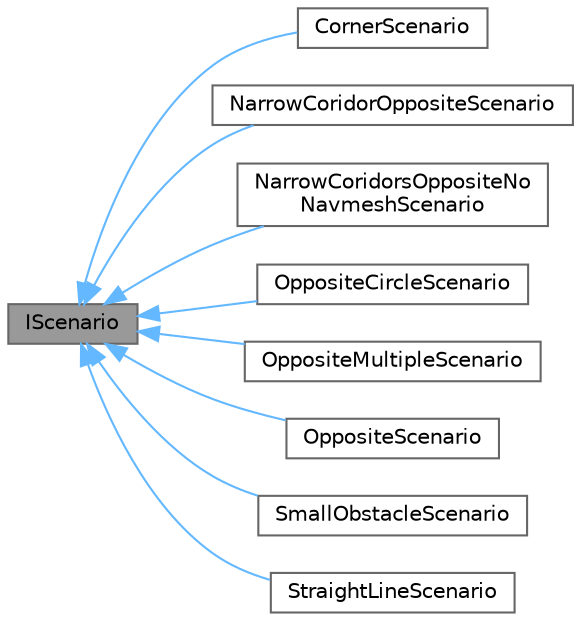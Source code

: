 digraph "IScenario"
{
 // LATEX_PDF_SIZE
  bgcolor="transparent";
  edge [fontname=Helvetica,fontsize=10,labelfontname=Helvetica,labelfontsize=10];
  node [fontname=Helvetica,fontsize=10,shape=box,height=0.2,width=0.4];
  rankdir="LR";
  Node1 [id="Node000001",label="IScenario",height=0.2,width=0.4,color="gray40", fillcolor="grey60", style="filled", fontcolor="black",tooltip="Defines interface for scenarios."];
  Node1 -> Node2 [id="edge1_Node000001_Node000002",dir="back",color="steelblue1",style="solid",tooltip=" "];
  Node2 [id="Node000002",label="CornerScenario",height=0.2,width=0.4,color="gray40", fillcolor="white", style="filled",URL="$class_corner_scenario.html",tooltip="Scenario where agent is required to go around the corner to be able to get to the destination."];
  Node1 -> Node3 [id="edge2_Node000001_Node000003",dir="back",color="steelblue1",style="solid",tooltip=" "];
  Node3 [id="Node000003",label="NarrowCoridorOppositeScenario",height=0.2,width=0.4,color="gray40", fillcolor="white", style="filled",URL="$class_narrow_coridor_opposite_scenario.html",tooltip="Simple scenario where agent start needs to turn into the opposite direction in a very narrow corridor..."];
  Node1 -> Node4 [id="edge3_Node000001_Node000004",dir="back",color="steelblue1",style="solid",tooltip=" "];
  Node4 [id="Node000004",label="NarrowCoridorsOppositeNo\lNavmeshScenario",height=0.2,width=0.4,color="gray40", fillcolor="white", style="filled",URL="$class_narrow_coridors_opposite_no_navmesh_scenario.html",tooltip="Scenario where multiple agents are headed oposite to each other but there are obstacles along the way..."];
  Node1 -> Node5 [id="edge4_Node000001_Node000005",dir="back",color="steelblue1",style="solid",tooltip=" "];
  Node5 [id="Node000005",label="OppositeCircleScenario",height=0.2,width=0.4,color="gray40", fillcolor="white", style="filled",URL="$class_opposite_circle_scenario.html",tooltip="Scenario where 10 agents start in circlular shape and go into opposite directions."];
  Node1 -> Node6 [id="edge5_Node000001_Node000006",dir="back",color="steelblue1",style="solid",tooltip=" "];
  Node6 [id="Node000006",label="OppositeMultipleScenario",height=0.2,width=0.4,color="gray40", fillcolor="white", style="filled",URL="$class_opposite_multiple_scenario.html",tooltip="Scenario where 10 agents go into opposite directions - 5 vs 5."];
  Node1 -> Node7 [id="edge6_Node000001_Node000007",dir="back",color="steelblue1",style="solid",tooltip=" "];
  Node7 [id="Node000007",label="OppositeScenario",height=0.2,width=0.4,color="gray40", fillcolor="white", style="filled",URL="$class_opposite_scenario.html",tooltip="Scenario where 2 agents go into opposite directions."];
  Node1 -> Node8 [id="edge7_Node000001_Node000008",dir="back",color="steelblue1",style="solid",tooltip=" "];
  Node8 [id="Node000008",label="SmallObstacleScenario",height=0.2,width=0.4,color="gray40", fillcolor="white", style="filled",URL="$class_small_obstacle_scenario.html",tooltip="Scenario where agent starts at position (0,0) and has destination set to (0,40) Along the straight li..."];
  Node1 -> Node9 [id="edge8_Node000001_Node000009",dir="back",color="steelblue1",style="solid",tooltip=" "];
  Node9 [id="Node000009",label="StraightLineScenario",height=0.2,width=0.4,color="gray40", fillcolor="white", style="filled",URL="$class_straight_line_scenario.html",tooltip="Simple scenario where agent start at position (0,0) and should go straight line to the destination (0..."];
}
